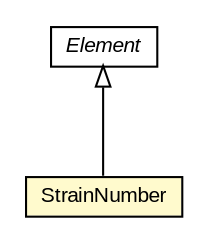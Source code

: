 #!/usr/local/bin/dot
#
# Class diagram 
# Generated by UMLGraph version R5_6-24-gf6e263 (http://www.umlgraph.org/)
#

digraph G {
	edge [fontname="arial",fontsize=10,labelfontname="arial",labelfontsize=10];
	node [fontname="arial",fontsize=10,shape=plaintext];
	nodesep=0.25;
	ranksep=0.5;
	// edu.arizona.biosemantics.semanticmarkup.markupelement.description.model.StrainNumber
	c133787 [label=<<table title="edu.arizona.biosemantics.semanticmarkup.markupelement.description.model.StrainNumber" border="0" cellborder="1" cellspacing="0" cellpadding="2" port="p" bgcolor="lemonChiffon" href="./StrainNumber.html">
		<tr><td><table border="0" cellspacing="0" cellpadding="1">
<tr><td align="center" balign="center"> StrainNumber </td></tr>
		</table></td></tr>
		</table>>, URL="./StrainNumber.html", fontname="arial", fontcolor="black", fontsize=10.0];
	// edu.arizona.biosemantics.semanticmarkup.model.Element
	c133913 [label=<<table title="edu.arizona.biosemantics.semanticmarkup.model.Element" border="0" cellborder="1" cellspacing="0" cellpadding="2" port="p" href="../../../model/Element.html">
		<tr><td><table border="0" cellspacing="0" cellpadding="1">
<tr><td align="center" balign="center"><font face="arial italic"> Element </font></td></tr>
		</table></td></tr>
		</table>>, URL="../../../model/Element.html", fontname="arial", fontcolor="black", fontsize=10.0];
	//edu.arizona.biosemantics.semanticmarkup.markupelement.description.model.StrainNumber extends edu.arizona.biosemantics.semanticmarkup.model.Element
	c133913:p -> c133787:p [dir=back,arrowtail=empty];
}

